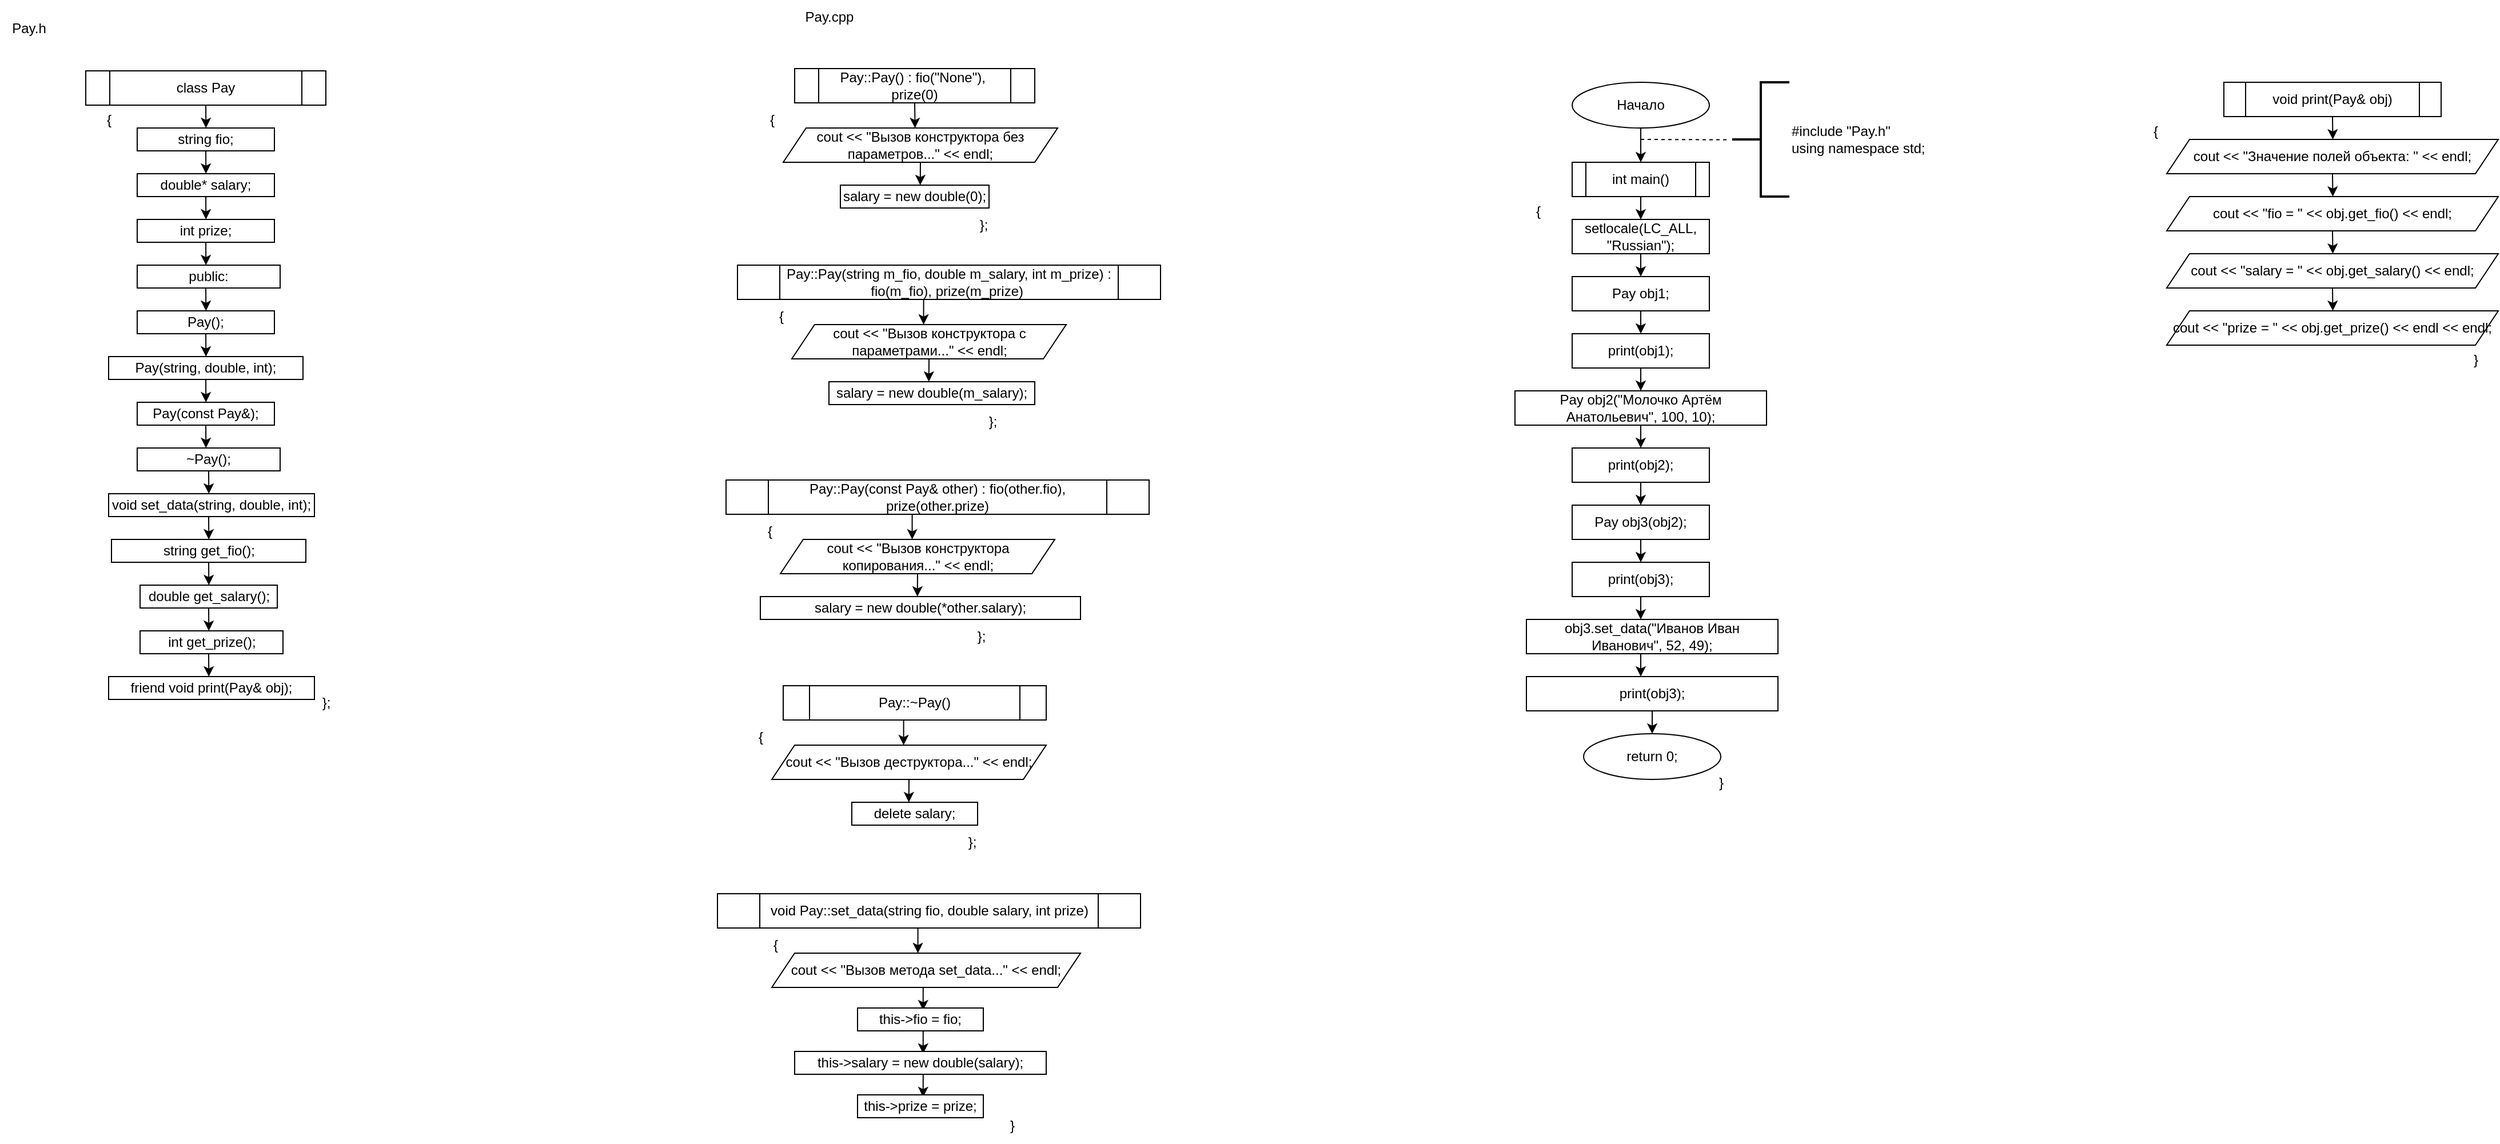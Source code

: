 <mxfile version="26.0.9">
  <diagram name="Страница — 1" id="BZvPYzIo_oWYpRuaX7ho">
    <mxGraphModel dx="1687" dy="2153" grid="1" gridSize="10" guides="1" tooltips="1" connect="1" arrows="1" fold="1" page="1" pageScale="1" pageWidth="827" pageHeight="1169" math="0" shadow="0">
      <root>
        <mxCell id="0" />
        <mxCell id="1" parent="0" />
        <mxCell id="Iyf5Zx_n4BOw2YUekO1R-2" style="edgeStyle=orthogonalEdgeStyle;rounded=0;orthogonalLoop=1;jettySize=auto;html=1;exitX=0.5;exitY=1;exitDx=0;exitDy=0;" edge="1" parent="1" source="Iyf5Zx_n4BOw2YUekO1R-1">
          <mxGeometry relative="1" as="geometry">
            <mxPoint x="495.138" y="110" as="targetPoint" />
          </mxGeometry>
        </mxCell>
        <mxCell id="Iyf5Zx_n4BOw2YUekO1R-1" value="class Pay" style="shape=process;whiteSpace=wrap;html=1;backgroundOutline=1;" vertex="1" parent="1">
          <mxGeometry x="390" y="60" width="210" height="30" as="geometry" />
        </mxCell>
        <mxCell id="Iyf5Zx_n4BOw2YUekO1R-3" value="string fio;" style="rounded=0;whiteSpace=wrap;html=1;" vertex="1" parent="1">
          <mxGeometry x="435" y="110" width="120" height="20" as="geometry" />
        </mxCell>
        <mxCell id="Iyf5Zx_n4BOw2YUekO1R-4" style="edgeStyle=orthogonalEdgeStyle;rounded=0;orthogonalLoop=1;jettySize=auto;html=1;exitX=0.5;exitY=1;exitDx=0;exitDy=0;" edge="1" parent="1">
          <mxGeometry relative="1" as="geometry">
            <mxPoint x="495.138" y="150" as="targetPoint" />
            <mxPoint x="495" y="130" as="sourcePoint" />
          </mxGeometry>
        </mxCell>
        <mxCell id="Iyf5Zx_n4BOw2YUekO1R-5" value="double* salary;" style="rounded=0;whiteSpace=wrap;html=1;" vertex="1" parent="1">
          <mxGeometry x="435" y="150" width="120" height="20" as="geometry" />
        </mxCell>
        <mxCell id="Iyf5Zx_n4BOw2YUekO1R-6" style="edgeStyle=orthogonalEdgeStyle;rounded=0;orthogonalLoop=1;jettySize=auto;html=1;exitX=0.5;exitY=1;exitDx=0;exitDy=0;" edge="1" parent="1">
          <mxGeometry relative="1" as="geometry">
            <mxPoint x="495.138" y="190" as="targetPoint" />
            <mxPoint x="495" y="170" as="sourcePoint" />
          </mxGeometry>
        </mxCell>
        <mxCell id="Iyf5Zx_n4BOw2YUekO1R-7" value="int prize;" style="rounded=0;whiteSpace=wrap;html=1;" vertex="1" parent="1">
          <mxGeometry x="435" y="190" width="120" height="20" as="geometry" />
        </mxCell>
        <mxCell id="Iyf5Zx_n4BOw2YUekO1R-8" style="edgeStyle=orthogonalEdgeStyle;rounded=0;orthogonalLoop=1;jettySize=auto;html=1;exitX=0.5;exitY=1;exitDx=0;exitDy=0;" edge="1" parent="1">
          <mxGeometry relative="1" as="geometry">
            <mxPoint x="495.138" y="230" as="targetPoint" />
            <mxPoint x="495" y="210" as="sourcePoint" />
          </mxGeometry>
        </mxCell>
        <mxCell id="Iyf5Zx_n4BOw2YUekO1R-9" value="public:" style="rounded=0;whiteSpace=wrap;html=1;" vertex="1" parent="1">
          <mxGeometry x="435" y="230" width="125" height="20" as="geometry" />
        </mxCell>
        <mxCell id="Iyf5Zx_n4BOw2YUekO1R-10" style="edgeStyle=orthogonalEdgeStyle;rounded=0;orthogonalLoop=1;jettySize=auto;html=1;exitX=0.5;exitY=1;exitDx=0;exitDy=0;" edge="1" parent="1">
          <mxGeometry relative="1" as="geometry">
            <mxPoint x="495.138" y="270" as="targetPoint" />
            <mxPoint x="495" y="250" as="sourcePoint" />
          </mxGeometry>
        </mxCell>
        <mxCell id="Iyf5Zx_n4BOw2YUekO1R-11" value="Pay();" style="rounded=0;whiteSpace=wrap;html=1;" vertex="1" parent="1">
          <mxGeometry x="435" y="270" width="120" height="20" as="geometry" />
        </mxCell>
        <mxCell id="Iyf5Zx_n4BOw2YUekO1R-12" style="edgeStyle=orthogonalEdgeStyle;rounded=0;orthogonalLoop=1;jettySize=auto;html=1;exitX=0.5;exitY=1;exitDx=0;exitDy=0;" edge="1" parent="1">
          <mxGeometry relative="1" as="geometry">
            <mxPoint x="495.138" y="310" as="targetPoint" />
            <mxPoint x="495" y="290" as="sourcePoint" />
          </mxGeometry>
        </mxCell>
        <mxCell id="Iyf5Zx_n4BOw2YUekO1R-13" value="Pay(string, double, int);" style="rounded=0;whiteSpace=wrap;html=1;" vertex="1" parent="1">
          <mxGeometry x="410" y="310" width="170" height="20" as="geometry" />
        </mxCell>
        <mxCell id="Iyf5Zx_n4BOw2YUekO1R-14" style="edgeStyle=orthogonalEdgeStyle;rounded=0;orthogonalLoop=1;jettySize=auto;html=1;exitX=0.5;exitY=1;exitDx=0;exitDy=0;" edge="1" parent="1">
          <mxGeometry relative="1" as="geometry">
            <mxPoint x="495.138" y="350" as="targetPoint" />
            <mxPoint x="495" y="330" as="sourcePoint" />
          </mxGeometry>
        </mxCell>
        <mxCell id="Iyf5Zx_n4BOw2YUekO1R-15" value="Pay(const Pay&amp;amp;);" style="rounded=0;whiteSpace=wrap;html=1;" vertex="1" parent="1">
          <mxGeometry x="435" y="350" width="120" height="20" as="geometry" />
        </mxCell>
        <mxCell id="Iyf5Zx_n4BOw2YUekO1R-16" style="edgeStyle=orthogonalEdgeStyle;rounded=0;orthogonalLoop=1;jettySize=auto;html=1;exitX=0.5;exitY=1;exitDx=0;exitDy=0;" edge="1" parent="1">
          <mxGeometry relative="1" as="geometry">
            <mxPoint x="495.138" y="390" as="targetPoint" />
            <mxPoint x="495" y="370" as="sourcePoint" />
          </mxGeometry>
        </mxCell>
        <mxCell id="Iyf5Zx_n4BOw2YUekO1R-17" value="~Pay();" style="rounded=0;whiteSpace=wrap;html=1;" vertex="1" parent="1">
          <mxGeometry x="435" y="390" width="125" height="20" as="geometry" />
        </mxCell>
        <mxCell id="Iyf5Zx_n4BOw2YUekO1R-36" style="edgeStyle=orthogonalEdgeStyle;rounded=0;orthogonalLoop=1;jettySize=auto;html=1;exitX=0.5;exitY=1;exitDx=0;exitDy=0;" edge="1" parent="1">
          <mxGeometry relative="1" as="geometry">
            <mxPoint x="497.638" y="430" as="targetPoint" />
            <mxPoint x="497.5" y="410" as="sourcePoint" />
          </mxGeometry>
        </mxCell>
        <mxCell id="Iyf5Zx_n4BOw2YUekO1R-37" value="void set_data(string, double, int);" style="rounded=0;whiteSpace=wrap;html=1;" vertex="1" parent="1">
          <mxGeometry x="410" y="430" width="180" height="20" as="geometry" />
        </mxCell>
        <mxCell id="Iyf5Zx_n4BOw2YUekO1R-38" style="edgeStyle=orthogonalEdgeStyle;rounded=0;orthogonalLoop=1;jettySize=auto;html=1;exitX=0.5;exitY=1;exitDx=0;exitDy=0;" edge="1" parent="1">
          <mxGeometry relative="1" as="geometry">
            <mxPoint x="497.638" y="470" as="targetPoint" />
            <mxPoint x="497.5" y="450" as="sourcePoint" />
          </mxGeometry>
        </mxCell>
        <mxCell id="Iyf5Zx_n4BOw2YUekO1R-39" value="string get_fio();" style="rounded=0;whiteSpace=wrap;html=1;" vertex="1" parent="1">
          <mxGeometry x="412.5" y="470" width="170" height="20" as="geometry" />
        </mxCell>
        <mxCell id="Iyf5Zx_n4BOw2YUekO1R-40" style="edgeStyle=orthogonalEdgeStyle;rounded=0;orthogonalLoop=1;jettySize=auto;html=1;exitX=0.5;exitY=1;exitDx=0;exitDy=0;" edge="1" parent="1">
          <mxGeometry relative="1" as="geometry">
            <mxPoint x="497.638" y="510" as="targetPoint" />
            <mxPoint x="497.5" y="490" as="sourcePoint" />
          </mxGeometry>
        </mxCell>
        <mxCell id="Iyf5Zx_n4BOw2YUekO1R-41" value="double get_salary();" style="rounded=0;whiteSpace=wrap;html=1;" vertex="1" parent="1">
          <mxGeometry x="437.5" y="510" width="120" height="20" as="geometry" />
        </mxCell>
        <mxCell id="Iyf5Zx_n4BOw2YUekO1R-42" style="edgeStyle=orthogonalEdgeStyle;rounded=0;orthogonalLoop=1;jettySize=auto;html=1;exitX=0.5;exitY=1;exitDx=0;exitDy=0;" edge="1" parent="1">
          <mxGeometry relative="1" as="geometry">
            <mxPoint x="497.638" y="550" as="targetPoint" />
            <mxPoint x="497.5" y="530" as="sourcePoint" />
          </mxGeometry>
        </mxCell>
        <mxCell id="Iyf5Zx_n4BOw2YUekO1R-43" value="int get_prize();" style="rounded=0;whiteSpace=wrap;html=1;" vertex="1" parent="1">
          <mxGeometry x="437.5" y="550" width="125" height="20" as="geometry" />
        </mxCell>
        <mxCell id="Iyf5Zx_n4BOw2YUekO1R-46" style="edgeStyle=orthogonalEdgeStyle;rounded=0;orthogonalLoop=1;jettySize=auto;html=1;exitX=0.5;exitY=1;exitDx=0;exitDy=0;" edge="1" parent="1">
          <mxGeometry relative="1" as="geometry">
            <mxPoint x="497.638" y="590" as="targetPoint" />
            <mxPoint x="497.5" y="570" as="sourcePoint" />
          </mxGeometry>
        </mxCell>
        <mxCell id="Iyf5Zx_n4BOw2YUekO1R-47" value="friend void print(Pay&amp;amp; obj);" style="rounded=0;whiteSpace=wrap;html=1;" vertex="1" parent="1">
          <mxGeometry x="410" y="590" width="180" height="20" as="geometry" />
        </mxCell>
        <mxCell id="Iyf5Zx_n4BOw2YUekO1R-49" value="{" style="text;html=1;align=center;verticalAlign=middle;resizable=0;points=[];autosize=1;strokeColor=none;fillColor=none;" vertex="1" parent="1">
          <mxGeometry x="395" y="88" width="30" height="30" as="geometry" />
        </mxCell>
        <mxCell id="Iyf5Zx_n4BOw2YUekO1R-50" value="};" style="text;html=1;align=center;verticalAlign=middle;resizable=0;points=[];autosize=1;strokeColor=none;fillColor=none;" vertex="1" parent="1">
          <mxGeometry x="585" y="598" width="30" height="30" as="geometry" />
        </mxCell>
        <mxCell id="Iyf5Zx_n4BOw2YUekO1R-51" value="Pay.h" style="text;html=1;align=center;verticalAlign=middle;resizable=0;points=[];autosize=1;strokeColor=none;fillColor=none;" vertex="1" parent="1">
          <mxGeometry x="315" y="8" width="50" height="30" as="geometry" />
        </mxCell>
        <mxCell id="Iyf5Zx_n4BOw2YUekO1R-53" style="edgeStyle=orthogonalEdgeStyle;rounded=0;orthogonalLoop=1;jettySize=auto;html=1;exitX=0.5;exitY=1;exitDx=0;exitDy=0;" edge="1" parent="1" source="Iyf5Zx_n4BOw2YUekO1R-52">
          <mxGeometry relative="1" as="geometry">
            <mxPoint x="1115.286" y="110" as="targetPoint" />
          </mxGeometry>
        </mxCell>
        <mxCell id="Iyf5Zx_n4BOw2YUekO1R-52" value="Pay::Pay() : fio(&quot;None&quot;),&amp;nbsp; prize(0)" style="shape=process;whiteSpace=wrap;html=1;backgroundOutline=1;" vertex="1" parent="1">
          <mxGeometry x="1010" y="58" width="210" height="30" as="geometry" />
        </mxCell>
        <mxCell id="Iyf5Zx_n4BOw2YUekO1R-55" style="edgeStyle=orthogonalEdgeStyle;rounded=0;orthogonalLoop=1;jettySize=auto;html=1;exitX=0.5;exitY=1;exitDx=0;exitDy=0;" edge="1" parent="1" source="Iyf5Zx_n4BOw2YUekO1R-54">
          <mxGeometry relative="1" as="geometry">
            <mxPoint x="1119.857" y="160" as="targetPoint" />
          </mxGeometry>
        </mxCell>
        <mxCell id="Iyf5Zx_n4BOw2YUekO1R-54" value="cout &amp;lt;&amp;lt; &quot;Вызов конструктора без параметров...&quot; &amp;lt;&amp;lt; endl;" style="shape=parallelogram;perimeter=parallelogramPerimeter;whiteSpace=wrap;html=1;fixedSize=1;" vertex="1" parent="1">
          <mxGeometry x="1000" y="110" width="240" height="30" as="geometry" />
        </mxCell>
        <mxCell id="Iyf5Zx_n4BOw2YUekO1R-56" value="salary = new double(0);" style="rounded=0;whiteSpace=wrap;html=1;" vertex="1" parent="1">
          <mxGeometry x="1050" y="160" width="130" height="20" as="geometry" />
        </mxCell>
        <mxCell id="Iyf5Zx_n4BOw2YUekO1R-57" value="{" style="text;html=1;align=center;verticalAlign=middle;resizable=0;points=[];autosize=1;strokeColor=none;fillColor=none;" vertex="1" parent="1">
          <mxGeometry x="975" y="88" width="30" height="30" as="geometry" />
        </mxCell>
        <mxCell id="Iyf5Zx_n4BOw2YUekO1R-58" value="};" style="text;html=1;align=center;verticalAlign=middle;resizable=0;points=[];autosize=1;strokeColor=none;fillColor=none;" vertex="1" parent="1">
          <mxGeometry x="1160" y="180" width="30" height="30" as="geometry" />
        </mxCell>
        <mxCell id="Iyf5Zx_n4BOw2YUekO1R-59" style="edgeStyle=orthogonalEdgeStyle;rounded=0;orthogonalLoop=1;jettySize=auto;html=1;exitX=0.5;exitY=1;exitDx=0;exitDy=0;" edge="1" parent="1" source="Iyf5Zx_n4BOw2YUekO1R-60">
          <mxGeometry relative="1" as="geometry">
            <mxPoint x="1122.786" y="282" as="targetPoint" />
          </mxGeometry>
        </mxCell>
        <mxCell id="Iyf5Zx_n4BOw2YUekO1R-60" value="Pay::Pay(string m_fio, double m_salary, int m_prize) : fio(m_fio), prize(m_prize)&amp;nbsp;" style="shape=process;whiteSpace=wrap;html=1;backgroundOutline=1;" vertex="1" parent="1">
          <mxGeometry x="960" y="230" width="370" height="30" as="geometry" />
        </mxCell>
        <mxCell id="Iyf5Zx_n4BOw2YUekO1R-61" style="edgeStyle=orthogonalEdgeStyle;rounded=0;orthogonalLoop=1;jettySize=auto;html=1;exitX=0.5;exitY=1;exitDx=0;exitDy=0;" edge="1" parent="1" source="Iyf5Zx_n4BOw2YUekO1R-62">
          <mxGeometry relative="1" as="geometry">
            <mxPoint x="1127.357" y="332" as="targetPoint" />
          </mxGeometry>
        </mxCell>
        <mxCell id="Iyf5Zx_n4BOw2YUekO1R-62" value="cout &amp;lt;&amp;lt; &quot;Вызов конструктора с параметрами...&quot; &amp;lt;&amp;lt; endl;" style="shape=parallelogram;perimeter=parallelogramPerimeter;whiteSpace=wrap;html=1;fixedSize=1;" vertex="1" parent="1">
          <mxGeometry x="1007.5" y="282" width="240" height="30" as="geometry" />
        </mxCell>
        <mxCell id="Iyf5Zx_n4BOw2YUekO1R-63" value="salary = new double(m_salary);" style="rounded=0;whiteSpace=wrap;html=1;" vertex="1" parent="1">
          <mxGeometry x="1040" y="332" width="180" height="20" as="geometry" />
        </mxCell>
        <mxCell id="Iyf5Zx_n4BOw2YUekO1R-64" value="{" style="text;html=1;align=center;verticalAlign=middle;resizable=0;points=[];autosize=1;strokeColor=none;fillColor=none;" vertex="1" parent="1">
          <mxGeometry x="982.5" y="260" width="30" height="30" as="geometry" />
        </mxCell>
        <mxCell id="Iyf5Zx_n4BOw2YUekO1R-65" value="};" style="text;html=1;align=center;verticalAlign=middle;resizable=0;points=[];autosize=1;strokeColor=none;fillColor=none;" vertex="1" parent="1">
          <mxGeometry x="1167.5" y="352" width="30" height="30" as="geometry" />
        </mxCell>
        <mxCell id="Iyf5Zx_n4BOw2YUekO1R-66" value="Pay.cpp" style="text;html=1;align=center;verticalAlign=middle;resizable=0;points=[];autosize=1;strokeColor=none;fillColor=none;" vertex="1" parent="1">
          <mxGeometry x="1005" y="-2" width="70" height="30" as="geometry" />
        </mxCell>
        <mxCell id="Iyf5Zx_n4BOw2YUekO1R-68" style="edgeStyle=orthogonalEdgeStyle;rounded=0;orthogonalLoop=1;jettySize=auto;html=1;exitX=0.5;exitY=1;exitDx=0;exitDy=0;" edge="1" parent="1" source="Iyf5Zx_n4BOw2YUekO1R-69">
          <mxGeometry relative="1" as="geometry">
            <mxPoint x="1112.786" y="470" as="targetPoint" />
          </mxGeometry>
        </mxCell>
        <mxCell id="Iyf5Zx_n4BOw2YUekO1R-69" value="Pay::Pay(const Pay&amp;amp; other) : fio(other.fio), prize(other.prize)" style="shape=process;whiteSpace=wrap;html=1;backgroundOutline=1;" vertex="1" parent="1">
          <mxGeometry x="950" y="418" width="370" height="30" as="geometry" />
        </mxCell>
        <mxCell id="Iyf5Zx_n4BOw2YUekO1R-70" style="edgeStyle=orthogonalEdgeStyle;rounded=0;orthogonalLoop=1;jettySize=auto;html=1;exitX=0.5;exitY=1;exitDx=0;exitDy=0;" edge="1" parent="1" source="Iyf5Zx_n4BOw2YUekO1R-71">
          <mxGeometry relative="1" as="geometry">
            <mxPoint x="1117.357" y="520" as="targetPoint" />
          </mxGeometry>
        </mxCell>
        <mxCell id="Iyf5Zx_n4BOw2YUekO1R-71" value="cout &amp;lt;&amp;lt; &quot;Вызов конструктора копирования...&quot; &amp;lt;&amp;lt; endl;" style="shape=parallelogram;perimeter=parallelogramPerimeter;whiteSpace=wrap;html=1;fixedSize=1;" vertex="1" parent="1">
          <mxGeometry x="997.5" y="470" width="240" height="30" as="geometry" />
        </mxCell>
        <mxCell id="Iyf5Zx_n4BOw2YUekO1R-72" value="salary = new double(*other.salary);" style="rounded=0;whiteSpace=wrap;html=1;" vertex="1" parent="1">
          <mxGeometry x="980" y="520" width="280" height="20" as="geometry" />
        </mxCell>
        <mxCell id="Iyf5Zx_n4BOw2YUekO1R-73" value="{" style="text;html=1;align=center;verticalAlign=middle;resizable=0;points=[];autosize=1;strokeColor=none;fillColor=none;" vertex="1" parent="1">
          <mxGeometry x="972.5" y="448" width="30" height="30" as="geometry" />
        </mxCell>
        <mxCell id="Iyf5Zx_n4BOw2YUekO1R-74" value="};" style="text;html=1;align=center;verticalAlign=middle;resizable=0;points=[];autosize=1;strokeColor=none;fillColor=none;" vertex="1" parent="1">
          <mxGeometry x="1157.5" y="540" width="30" height="30" as="geometry" />
        </mxCell>
        <mxCell id="Iyf5Zx_n4BOw2YUekO1R-75" style="edgeStyle=orthogonalEdgeStyle;rounded=0;orthogonalLoop=1;jettySize=auto;html=1;exitX=0.5;exitY=1;exitDx=0;exitDy=0;" edge="1" parent="1" source="Iyf5Zx_n4BOw2YUekO1R-76">
          <mxGeometry relative="1" as="geometry">
            <mxPoint x="1105.286" y="650" as="targetPoint" />
          </mxGeometry>
        </mxCell>
        <mxCell id="Iyf5Zx_n4BOw2YUekO1R-76" value="Pay::~Pay()" style="shape=process;whiteSpace=wrap;html=1;backgroundOutline=1;" vertex="1" parent="1">
          <mxGeometry x="1000" y="598" width="230" height="30" as="geometry" />
        </mxCell>
        <mxCell id="Iyf5Zx_n4BOw2YUekO1R-77" style="edgeStyle=orthogonalEdgeStyle;rounded=0;orthogonalLoop=1;jettySize=auto;html=1;exitX=0.5;exitY=1;exitDx=0;exitDy=0;" edge="1" parent="1" source="Iyf5Zx_n4BOw2YUekO1R-78">
          <mxGeometry relative="1" as="geometry">
            <mxPoint x="1109.857" y="700" as="targetPoint" />
          </mxGeometry>
        </mxCell>
        <mxCell id="Iyf5Zx_n4BOw2YUekO1R-78" value="cout &amp;lt;&amp;lt; &quot;Вызов деструктора...&quot; &amp;lt;&amp;lt; endl;" style="shape=parallelogram;perimeter=parallelogramPerimeter;whiteSpace=wrap;html=1;fixedSize=1;" vertex="1" parent="1">
          <mxGeometry x="990" y="650" width="240" height="30" as="geometry" />
        </mxCell>
        <mxCell id="Iyf5Zx_n4BOw2YUekO1R-79" value="delete salary;" style="rounded=0;whiteSpace=wrap;html=1;" vertex="1" parent="1">
          <mxGeometry x="1060" y="700" width="110" height="20" as="geometry" />
        </mxCell>
        <mxCell id="Iyf5Zx_n4BOw2YUekO1R-80" value="{" style="text;html=1;align=center;verticalAlign=middle;resizable=0;points=[];autosize=1;strokeColor=none;fillColor=none;" vertex="1" parent="1">
          <mxGeometry x="965" y="628" width="30" height="30" as="geometry" />
        </mxCell>
        <mxCell id="Iyf5Zx_n4BOw2YUekO1R-81" value="};" style="text;html=1;align=center;verticalAlign=middle;resizable=0;points=[];autosize=1;strokeColor=none;fillColor=none;" vertex="1" parent="1">
          <mxGeometry x="1150" y="720" width="30" height="30" as="geometry" />
        </mxCell>
        <mxCell id="Iyf5Zx_n4BOw2YUekO1R-82" value="void Pay::set_data(string fio, double salary, int prize)" style="shape=process;whiteSpace=wrap;html=1;backgroundOutline=1;" vertex="1" parent="1">
          <mxGeometry x="942.5" y="780" width="370" height="30" as="geometry" />
        </mxCell>
        <mxCell id="Iyf5Zx_n4BOw2YUekO1R-83" style="edgeStyle=orthogonalEdgeStyle;rounded=0;orthogonalLoop=1;jettySize=auto;html=1;exitX=0.5;exitY=1;exitDx=0;exitDy=0;" edge="1" parent="1">
          <mxGeometry relative="1" as="geometry">
            <mxPoint x="1117.786" y="832" as="targetPoint" />
            <mxPoint x="1127.5" y="810" as="sourcePoint" />
          </mxGeometry>
        </mxCell>
        <mxCell id="Iyf5Zx_n4BOw2YUekO1R-84" style="edgeStyle=orthogonalEdgeStyle;rounded=0;orthogonalLoop=1;jettySize=auto;html=1;exitX=0.5;exitY=1;exitDx=0;exitDy=0;" edge="1" parent="1" source="Iyf5Zx_n4BOw2YUekO1R-85">
          <mxGeometry relative="1" as="geometry">
            <mxPoint x="1122.357" y="882" as="targetPoint" />
          </mxGeometry>
        </mxCell>
        <mxCell id="Iyf5Zx_n4BOw2YUekO1R-85" value="cout &amp;lt;&amp;lt; &quot;Вызов метода set_data...&quot; &amp;lt;&amp;lt; endl;" style="shape=parallelogram;perimeter=parallelogramPerimeter;whiteSpace=wrap;html=1;fixedSize=1;" vertex="1" parent="1">
          <mxGeometry x="990" y="832" width="270" height="30" as="geometry" />
        </mxCell>
        <mxCell id="Iyf5Zx_n4BOw2YUekO1R-86" value="{" style="text;html=1;align=center;verticalAlign=middle;resizable=0;points=[];autosize=1;strokeColor=none;fillColor=none;" vertex="1" parent="1">
          <mxGeometry x="977.5" y="810" width="30" height="30" as="geometry" />
        </mxCell>
        <mxCell id="Iyf5Zx_n4BOw2YUekO1R-87" value="this-&amp;gt;fio = fio;" style="rounded=0;whiteSpace=wrap;html=1;" vertex="1" parent="1">
          <mxGeometry x="1065" y="880" width="110" height="20" as="geometry" />
        </mxCell>
        <mxCell id="Iyf5Zx_n4BOw2YUekO1R-88" style="edgeStyle=orthogonalEdgeStyle;rounded=0;orthogonalLoop=1;jettySize=auto;html=1;exitX=0.5;exitY=1;exitDx=0;exitDy=0;" edge="1" parent="1">
          <mxGeometry relative="1" as="geometry">
            <mxPoint x="1122.357" y="920" as="targetPoint" />
            <mxPoint x="1125" y="900" as="sourcePoint" />
          </mxGeometry>
        </mxCell>
        <mxCell id="Iyf5Zx_n4BOw2YUekO1R-89" value="this-&amp;gt;salary = new double(salary);" style="rounded=0;whiteSpace=wrap;html=1;" vertex="1" parent="1">
          <mxGeometry x="1010" y="918" width="220" height="20" as="geometry" />
        </mxCell>
        <mxCell id="Iyf5Zx_n4BOw2YUekO1R-90" style="edgeStyle=orthogonalEdgeStyle;rounded=0;orthogonalLoop=1;jettySize=auto;html=1;exitX=0.5;exitY=1;exitDx=0;exitDy=0;" edge="1" parent="1">
          <mxGeometry relative="1" as="geometry">
            <mxPoint x="1122.357" y="958" as="targetPoint" />
            <mxPoint x="1125" y="938" as="sourcePoint" />
          </mxGeometry>
        </mxCell>
        <mxCell id="Iyf5Zx_n4BOw2YUekO1R-91" value="this-&amp;gt;prize = prize;" style="rounded=0;whiteSpace=wrap;html=1;" vertex="1" parent="1">
          <mxGeometry x="1065" y="956" width="110" height="20" as="geometry" />
        </mxCell>
        <mxCell id="Iyf5Zx_n4BOw2YUekO1R-92" value="}" style="text;html=1;align=center;verticalAlign=middle;resizable=0;points=[];autosize=1;strokeColor=none;fillColor=none;" vertex="1" parent="1">
          <mxGeometry x="1185" y="968" width="30" height="30" as="geometry" />
        </mxCell>
        <mxCell id="Iyf5Zx_n4BOw2YUekO1R-93" value="" style="edgeStyle=orthogonalEdgeStyle;rounded=0;orthogonalLoop=1;jettySize=auto;html=1;" edge="1" source="Iyf5Zx_n4BOw2YUekO1R-94" parent="1">
          <mxGeometry relative="1" as="geometry">
            <mxPoint x="1750" y="140" as="targetPoint" />
          </mxGeometry>
        </mxCell>
        <mxCell id="Iyf5Zx_n4BOw2YUekO1R-94" value="Начало" style="ellipse;whiteSpace=wrap;html=1;" vertex="1" parent="1">
          <mxGeometry x="1690" y="70" width="120" height="40" as="geometry" />
        </mxCell>
        <mxCell id="Iyf5Zx_n4BOw2YUekO1R-95" value="" style="edgeStyle=orthogonalEdgeStyle;rounded=0;orthogonalLoop=1;jettySize=auto;html=1;" edge="1" source="Iyf5Zx_n4BOw2YUekO1R-96" parent="1">
          <mxGeometry relative="1" as="geometry">
            <mxPoint x="1750" y="190" as="targetPoint" />
          </mxGeometry>
        </mxCell>
        <mxCell id="Iyf5Zx_n4BOw2YUekO1R-96" value="int main()" style="shape=process;whiteSpace=wrap;html=1;backgroundOutline=1;" vertex="1" parent="1">
          <mxGeometry x="1690" y="140" width="120" height="30" as="geometry" />
        </mxCell>
        <mxCell id="Iyf5Zx_n4BOw2YUekO1R-99" value="setlocale(LC_ALL, &quot;Russian&quot;);" style="rounded=0;whiteSpace=wrap;html=1;" vertex="1" parent="1">
          <mxGeometry x="1690" y="190" width="120" height="30" as="geometry" />
        </mxCell>
        <mxCell id="Iyf5Zx_n4BOw2YUekO1R-100" value="" style="edgeStyle=orthogonalEdgeStyle;rounded=0;orthogonalLoop=1;jettySize=auto;html=1;" edge="1" parent="1">
          <mxGeometry relative="1" as="geometry">
            <mxPoint x="1750" y="220" as="sourcePoint" />
            <mxPoint x="1750" y="240" as="targetPoint" />
          </mxGeometry>
        </mxCell>
        <mxCell id="Iyf5Zx_n4BOw2YUekO1R-101" value="&lt;div&gt;#include &quot;Pay.h&quot;&lt;/div&gt;&lt;div&gt;using namespace std;&lt;/div&gt;" style="strokeWidth=2;html=1;shape=mxgraph.flowchart.annotation_2;align=left;labelPosition=right;pointerEvents=1;" vertex="1" parent="1">
          <mxGeometry x="1830" y="70" width="50" height="100" as="geometry" />
        </mxCell>
        <mxCell id="Iyf5Zx_n4BOw2YUekO1R-102" value="" style="endArrow=none;dashed=1;html=1;rounded=0;entryX=-0.04;entryY=0.503;entryDx=0;entryDy=0;entryPerimeter=0;" edge="1" target="Iyf5Zx_n4BOw2YUekO1R-101" parent="1">
          <mxGeometry width="50" height="50" relative="1" as="geometry">
            <mxPoint x="1750" y="120" as="sourcePoint" />
            <mxPoint x="1820" y="120" as="targetPoint" />
          </mxGeometry>
        </mxCell>
        <mxCell id="Iyf5Zx_n4BOw2YUekO1R-103" value="Pay obj1;" style="rounded=0;whiteSpace=wrap;html=1;" vertex="1" parent="1">
          <mxGeometry x="1690" y="240" width="120" height="30" as="geometry" />
        </mxCell>
        <mxCell id="Iyf5Zx_n4BOw2YUekO1R-104" value="" style="edgeStyle=orthogonalEdgeStyle;rounded=0;orthogonalLoop=1;jettySize=auto;html=1;" edge="1" parent="1">
          <mxGeometry relative="1" as="geometry">
            <mxPoint x="1750" y="290" as="targetPoint" />
            <mxPoint x="1750" y="270" as="sourcePoint" />
          </mxGeometry>
        </mxCell>
        <mxCell id="Iyf5Zx_n4BOw2YUekO1R-105" value="print(obj1);" style="rounded=0;whiteSpace=wrap;html=1;" vertex="1" parent="1">
          <mxGeometry x="1690" y="290" width="120" height="30" as="geometry" />
        </mxCell>
        <mxCell id="Iyf5Zx_n4BOw2YUekO1R-106" value="" style="edgeStyle=orthogonalEdgeStyle;rounded=0;orthogonalLoop=1;jettySize=auto;html=1;" edge="1" parent="1">
          <mxGeometry relative="1" as="geometry">
            <mxPoint x="1750" y="320" as="sourcePoint" />
            <mxPoint x="1750" y="340" as="targetPoint" />
          </mxGeometry>
        </mxCell>
        <mxCell id="Iyf5Zx_n4BOw2YUekO1R-107" value="Pay obj2(&quot;Молочко Артём Анатольевич&quot;, 100, 10);" style="rounded=0;whiteSpace=wrap;html=1;" vertex="1" parent="1">
          <mxGeometry x="1640" y="340" width="220" height="30" as="geometry" />
        </mxCell>
        <mxCell id="Iyf5Zx_n4BOw2YUekO1R-108" value="" style="edgeStyle=orthogonalEdgeStyle;rounded=0;orthogonalLoop=1;jettySize=auto;html=1;" edge="1" parent="1">
          <mxGeometry relative="1" as="geometry">
            <mxPoint x="1750" y="390" as="targetPoint" />
            <mxPoint x="1750" y="370" as="sourcePoint" />
          </mxGeometry>
        </mxCell>
        <mxCell id="Iyf5Zx_n4BOw2YUekO1R-109" value="print(obj2);" style="rounded=0;whiteSpace=wrap;html=1;" vertex="1" parent="1">
          <mxGeometry x="1690" y="390" width="120" height="30" as="geometry" />
        </mxCell>
        <mxCell id="Iyf5Zx_n4BOw2YUekO1R-110" value="" style="edgeStyle=orthogonalEdgeStyle;rounded=0;orthogonalLoop=1;jettySize=auto;html=1;" edge="1" parent="1">
          <mxGeometry relative="1" as="geometry">
            <mxPoint x="1750" y="420" as="sourcePoint" />
            <mxPoint x="1750" y="440" as="targetPoint" />
          </mxGeometry>
        </mxCell>
        <mxCell id="Iyf5Zx_n4BOw2YUekO1R-111" value="Pay obj3(obj2);" style="rounded=0;whiteSpace=wrap;html=1;" vertex="1" parent="1">
          <mxGeometry x="1690" y="440" width="120" height="30" as="geometry" />
        </mxCell>
        <mxCell id="Iyf5Zx_n4BOw2YUekO1R-112" value="" style="edgeStyle=orthogonalEdgeStyle;rounded=0;orthogonalLoop=1;jettySize=auto;html=1;" edge="1" parent="1">
          <mxGeometry relative="1" as="geometry">
            <mxPoint x="1750" y="490" as="targetPoint" />
            <mxPoint x="1750" y="470" as="sourcePoint" />
          </mxGeometry>
        </mxCell>
        <mxCell id="Iyf5Zx_n4BOw2YUekO1R-113" value="print(obj3);" style="rounded=0;whiteSpace=wrap;html=1;" vertex="1" parent="1">
          <mxGeometry x="1690" y="490" width="120" height="30" as="geometry" />
        </mxCell>
        <mxCell id="Iyf5Zx_n4BOw2YUekO1R-114" value="" style="edgeStyle=orthogonalEdgeStyle;rounded=0;orthogonalLoop=1;jettySize=auto;html=1;" edge="1" parent="1">
          <mxGeometry relative="1" as="geometry">
            <mxPoint x="1750" y="520" as="sourcePoint" />
            <mxPoint x="1750" y="540" as="targetPoint" />
          </mxGeometry>
        </mxCell>
        <mxCell id="Iyf5Zx_n4BOw2YUekO1R-115" value="obj3.set_data(&quot;Иванов Иван Иванович&quot;, 52, 49);" style="rounded=0;whiteSpace=wrap;html=1;" vertex="1" parent="1">
          <mxGeometry x="1650" y="540" width="220" height="30" as="geometry" />
        </mxCell>
        <mxCell id="Iyf5Zx_n4BOw2YUekO1R-116" value="" style="edgeStyle=orthogonalEdgeStyle;rounded=0;orthogonalLoop=1;jettySize=auto;html=1;" edge="1" parent="1">
          <mxGeometry relative="1" as="geometry">
            <mxPoint x="1750" y="570" as="sourcePoint" />
            <mxPoint x="1750" y="590" as="targetPoint" />
          </mxGeometry>
        </mxCell>
        <mxCell id="Iyf5Zx_n4BOw2YUekO1R-118" style="edgeStyle=orthogonalEdgeStyle;rounded=0;orthogonalLoop=1;jettySize=auto;html=1;exitX=0.5;exitY=1;exitDx=0;exitDy=0;" edge="1" parent="1" source="Iyf5Zx_n4BOw2YUekO1R-117">
          <mxGeometry relative="1" as="geometry">
            <mxPoint x="1760" y="640" as="targetPoint" />
          </mxGeometry>
        </mxCell>
        <mxCell id="Iyf5Zx_n4BOw2YUekO1R-117" value="print(obj3);" style="rounded=0;whiteSpace=wrap;html=1;" vertex="1" parent="1">
          <mxGeometry x="1650" y="590" width="220" height="30" as="geometry" />
        </mxCell>
        <mxCell id="Iyf5Zx_n4BOw2YUekO1R-119" value="return 0;" style="ellipse;whiteSpace=wrap;html=1;" vertex="1" parent="1">
          <mxGeometry x="1700" y="640" width="120" height="40" as="geometry" />
        </mxCell>
        <mxCell id="Iyf5Zx_n4BOw2YUekO1R-121" style="edgeStyle=orthogonalEdgeStyle;rounded=0;orthogonalLoop=1;jettySize=auto;html=1;exitX=0.5;exitY=1;exitDx=0;exitDy=0;" edge="1" parent="1" source="Iyf5Zx_n4BOw2YUekO1R-120">
          <mxGeometry relative="1" as="geometry">
            <mxPoint x="2355.286" y="120.0" as="targetPoint" />
          </mxGeometry>
        </mxCell>
        <mxCell id="Iyf5Zx_n4BOw2YUekO1R-120" value="void print(Pay&amp;amp; obj)" style="shape=process;whiteSpace=wrap;html=1;backgroundOutline=1;" vertex="1" parent="1">
          <mxGeometry x="2260" y="70" width="190" height="30" as="geometry" />
        </mxCell>
        <mxCell id="Iyf5Zx_n4BOw2YUekO1R-122" value="cout &amp;lt;&amp;lt; &quot;Значение полей объекта: &quot; &amp;lt;&amp;lt; endl;" style="shape=parallelogram;perimeter=parallelogramPerimeter;whiteSpace=wrap;html=1;fixedSize=1;" vertex="1" parent="1">
          <mxGeometry x="2210" y="120" width="290" height="30" as="geometry" />
        </mxCell>
        <mxCell id="Iyf5Zx_n4BOw2YUekO1R-123" style="edgeStyle=orthogonalEdgeStyle;rounded=0;orthogonalLoop=1;jettySize=auto;html=1;exitX=0.5;exitY=1;exitDx=0;exitDy=0;" edge="1" parent="1">
          <mxGeometry relative="1" as="geometry">
            <mxPoint x="2355.286" y="170.0" as="targetPoint" />
            <mxPoint x="2355" y="150" as="sourcePoint" />
          </mxGeometry>
        </mxCell>
        <mxCell id="Iyf5Zx_n4BOw2YUekO1R-124" value="cout &amp;lt;&amp;lt; &quot;fio = &quot; &amp;lt;&amp;lt; obj.get_fio() &amp;lt;&amp;lt; endl;" style="shape=parallelogram;perimeter=parallelogramPerimeter;whiteSpace=wrap;html=1;fixedSize=1;" vertex="1" parent="1">
          <mxGeometry x="2210" y="170" width="290" height="30" as="geometry" />
        </mxCell>
        <mxCell id="Iyf5Zx_n4BOw2YUekO1R-125" style="edgeStyle=orthogonalEdgeStyle;rounded=0;orthogonalLoop=1;jettySize=auto;html=1;exitX=0.5;exitY=1;exitDx=0;exitDy=0;" edge="1" parent="1">
          <mxGeometry relative="1" as="geometry">
            <mxPoint x="2355.286" y="220.0" as="targetPoint" />
            <mxPoint x="2355" y="200" as="sourcePoint" />
          </mxGeometry>
        </mxCell>
        <mxCell id="Iyf5Zx_n4BOw2YUekO1R-126" value="cout &amp;lt;&amp;lt; &quot;salary = &quot; &amp;lt;&amp;lt; obj.get_salary() &amp;lt;&amp;lt; endl;" style="shape=parallelogram;perimeter=parallelogramPerimeter;whiteSpace=wrap;html=1;fixedSize=1;" vertex="1" parent="1">
          <mxGeometry x="2210" y="220" width="290" height="30" as="geometry" />
        </mxCell>
        <mxCell id="Iyf5Zx_n4BOw2YUekO1R-127" style="edgeStyle=orthogonalEdgeStyle;rounded=0;orthogonalLoop=1;jettySize=auto;html=1;exitX=0.5;exitY=1;exitDx=0;exitDy=0;" edge="1" parent="1">
          <mxGeometry relative="1" as="geometry">
            <mxPoint x="2355.286" y="270.0" as="targetPoint" />
            <mxPoint x="2355" y="250" as="sourcePoint" />
          </mxGeometry>
        </mxCell>
        <mxCell id="Iyf5Zx_n4BOw2YUekO1R-128" value="cout &amp;lt;&amp;lt; &quot;prize = &quot; &amp;lt;&amp;lt; obj.get_prize() &amp;lt;&amp;lt; endl &amp;lt;&amp;lt; endl;" style="shape=parallelogram;perimeter=parallelogramPerimeter;whiteSpace=wrap;html=1;fixedSize=1;" vertex="1" parent="1">
          <mxGeometry x="2210" y="270" width="290" height="30" as="geometry" />
        </mxCell>
        <mxCell id="Iyf5Zx_n4BOw2YUekO1R-129" value="{" style="text;html=1;align=center;verticalAlign=middle;resizable=0;points=[];autosize=1;strokeColor=none;fillColor=none;" vertex="1" parent="1">
          <mxGeometry x="2185" y="98" width="30" height="30" as="geometry" />
        </mxCell>
        <mxCell id="Iyf5Zx_n4BOw2YUekO1R-130" value="}" style="text;html=1;align=center;verticalAlign=middle;resizable=0;points=[];autosize=1;strokeColor=none;fillColor=none;" vertex="1" parent="1">
          <mxGeometry x="2465" y="298" width="30" height="30" as="geometry" />
        </mxCell>
        <mxCell id="Iyf5Zx_n4BOw2YUekO1R-131" value="{" style="text;html=1;align=center;verticalAlign=middle;resizable=0;points=[];autosize=1;strokeColor=none;fillColor=none;" vertex="1" parent="1">
          <mxGeometry x="1645" y="168" width="30" height="30" as="geometry" />
        </mxCell>
        <mxCell id="Iyf5Zx_n4BOw2YUekO1R-132" value="}" style="text;html=1;align=center;verticalAlign=middle;resizable=0;points=[];autosize=1;strokeColor=none;fillColor=none;" vertex="1" parent="1">
          <mxGeometry x="1805" y="668" width="30" height="30" as="geometry" />
        </mxCell>
      </root>
    </mxGraphModel>
  </diagram>
</mxfile>
